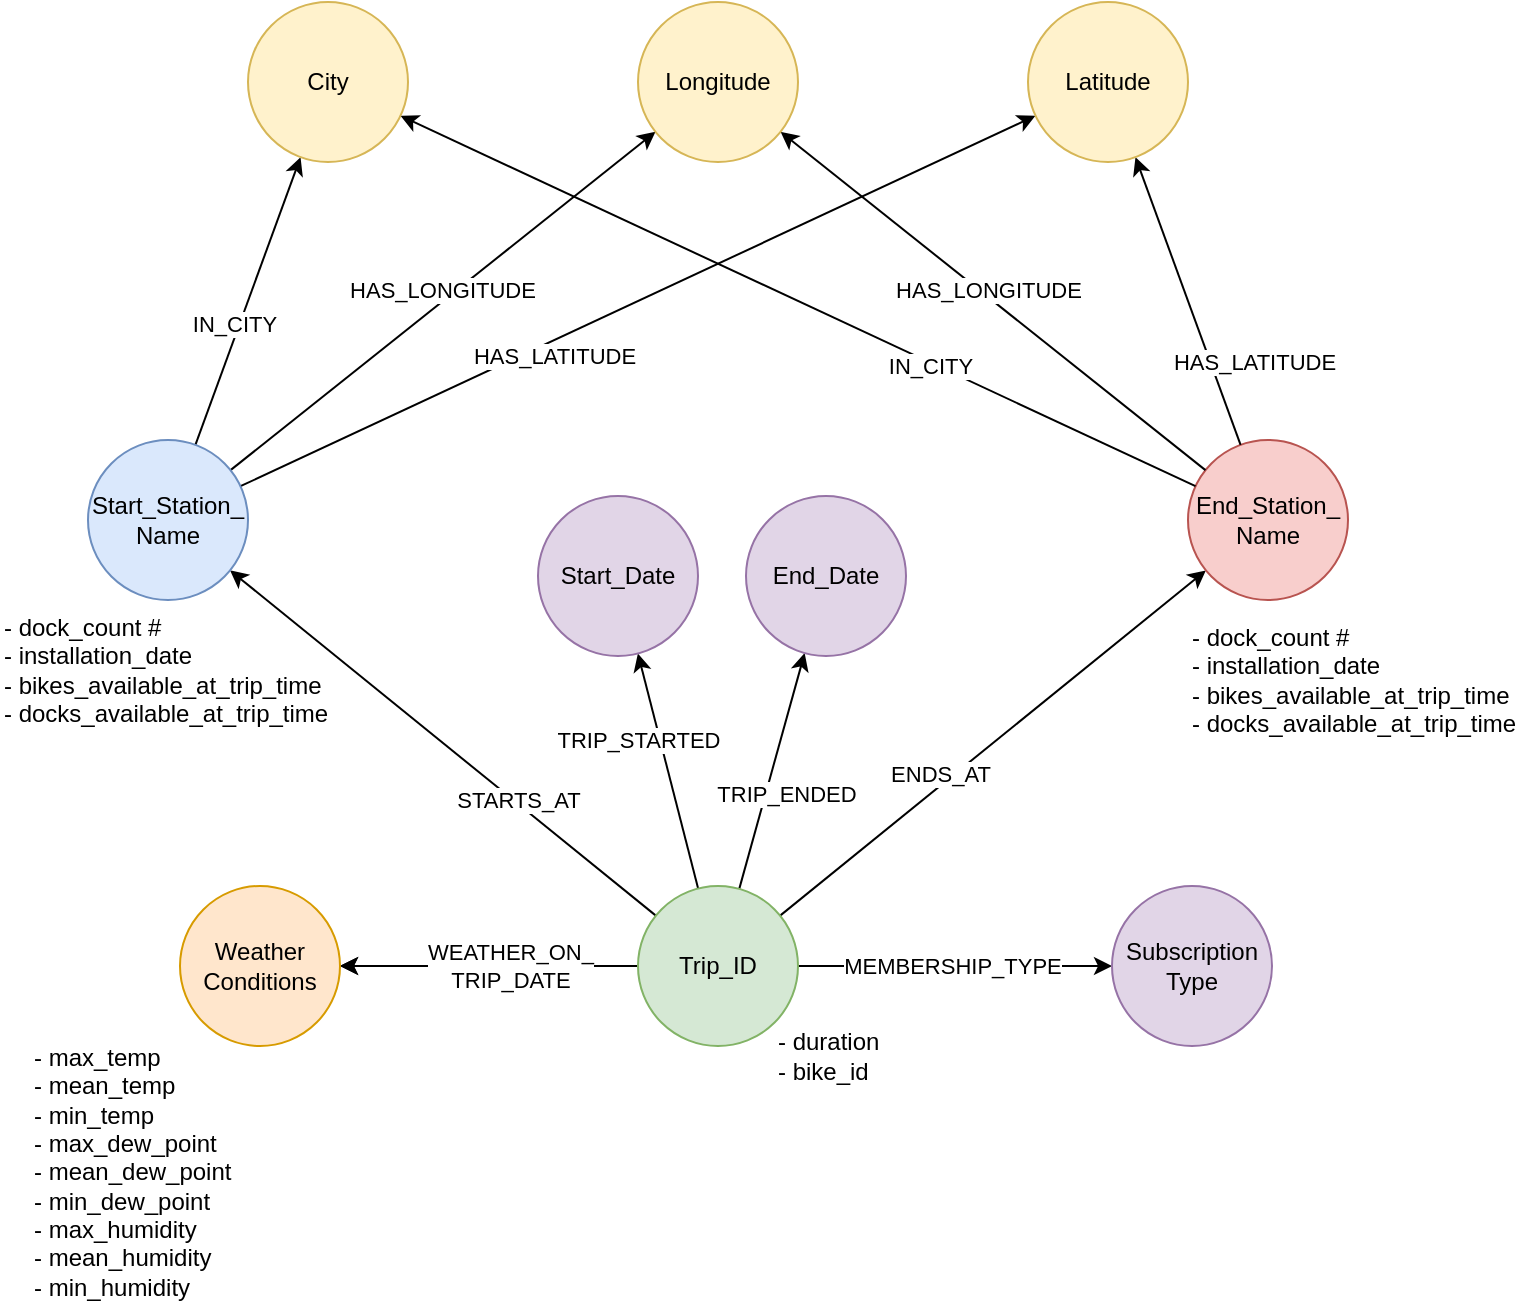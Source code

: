 <mxfile version="14.7.7" type="device" pages="4"><diagram id="IJZCahD86_1TcLqWCrEi" name="SF_Trip_Graph"><mxGraphModel dx="700" dy="784" grid="0" gridSize="10" guides="1" tooltips="1" connect="1" arrows="1" fold="1" page="1" pageScale="1" pageWidth="1200" pageHeight="1920" math="0" shadow="0"><root><mxCell id="0"/><mxCell id="1" parent="0"/><mxCell id="RBRvoY5pQvg8rI7mHX9X-3" value="" style="rounded=0;orthogonalLoop=1;jettySize=auto;html=1;" parent="1" source="RBRvoY5pQvg8rI7mHX9X-1" target="RBRvoY5pQvg8rI7mHX9X-21" edge="1"><mxGeometry relative="1" as="geometry"><mxPoint x="307" y="311" as="targetPoint"/></mxGeometry></mxCell><mxCell id="RBRvoY5pQvg8rI7mHX9X-5" value="" style="rounded=0;orthogonalLoop=1;jettySize=auto;html=1;" parent="1" source="RBRvoY5pQvg8rI7mHX9X-1" target="RBRvoY5pQvg8rI7mHX9X-22" edge="1"><mxGeometry relative="1" as="geometry"><mxPoint x="226.378" y="304.808" as="targetPoint"/></mxGeometry></mxCell><mxCell id="RBRvoY5pQvg8rI7mHX9X-8" value="" style="edgeStyle=none;rounded=0;orthogonalLoop=1;jettySize=auto;html=1;" parent="1" source="RBRvoY5pQvg8rI7mHX9X-1" target="RBRvoY5pQvg8rI7mHX9X-23" edge="1"><mxGeometry relative="1" as="geometry"><mxPoint x="134.446" y="295.721" as="targetPoint"/></mxGeometry></mxCell><mxCell id="RBRvoY5pQvg8rI7mHX9X-11" value="" style="edgeStyle=none;rounded=0;orthogonalLoop=1;jettySize=auto;html=1;endArrow=none;endFill=0;startArrow=classic;startFill=1;" parent="1" source="RBRvoY5pQvg8rI7mHX9X-1" target="RBRvoY5pQvg8rI7mHX9X-10" edge="1"><mxGeometry relative="1" as="geometry"/></mxCell><mxCell id="SVPr6D07vYZUoJaBWF7w-1" value="STARTS_AT" style="edgeLabel;html=1;align=center;verticalAlign=middle;resizable=0;points=[];" parent="RBRvoY5pQvg8rI7mHX9X-11" vertex="1" connectable="0"><mxGeometry x="-0.154" y="1" relative="1" as="geometry"><mxPoint x="53" y="42" as="offset"/></mxGeometry></mxCell><mxCell id="RBRvoY5pQvg8rI7mHX9X-1" value="Start_Station_ Name" style="ellipse;whiteSpace=wrap;html=1;aspect=fixed;fillColor=#dae8fc;strokeColor=#6c8ebf;" parent="1" vertex="1"><mxGeometry x="267" y="391" width="80" height="80" as="geometry"/></mxCell><mxCell id="RBRvoY5pQvg8rI7mHX9X-6" value="- dock_count #&lt;br&gt;&lt;div&gt;&lt;span&gt;- installation_date&lt;/span&gt;&lt;/div&gt;&lt;div&gt;&lt;span&gt;- bikes_available_at_trip_time&lt;/span&gt;&lt;/div&gt;&lt;div&gt;&lt;span&gt;- docks_available_at_trip_time&lt;/span&gt;&lt;/div&gt;" style="text;html=1;align=left;verticalAlign=middle;resizable=0;points=[];autosize=1;strokeColor=none;" parent="1" vertex="1"><mxGeometry x="223" y="476" width="172" height="60" as="geometry"/></mxCell><mxCell id="RBRvoY5pQvg8rI7mHX9X-13" value="" style="edgeStyle=none;rounded=0;orthogonalLoop=1;jettySize=auto;html=1;startArrow=none;startFill=0;endArrow=classic;endFill=1;" parent="1" source="RBRvoY5pQvg8rI7mHX9X-10" target="RBRvoY5pQvg8rI7mHX9X-12" edge="1"><mxGeometry relative="1" as="geometry"/></mxCell><mxCell id="N5DGluroLECF6xUSNelx-7" value="TRIP_STARTED" style="edgeLabel;html=1;align=center;verticalAlign=middle;resizable=0;points=[];" parent="RBRvoY5pQvg8rI7mHX9X-13" vertex="1" connectable="0"><mxGeometry x="0.324" y="2" relative="1" as="geometry"><mxPoint x="-8" y="3" as="offset"/></mxGeometry></mxCell><mxCell id="RBRvoY5pQvg8rI7mHX9X-15" value="" style="edgeStyle=none;rounded=0;orthogonalLoop=1;jettySize=auto;html=1;startArrow=none;startFill=0;endArrow=classic;endFill=1;" parent="1" source="RBRvoY5pQvg8rI7mHX9X-10" target="RBRvoY5pQvg8rI7mHX9X-14" edge="1"><mxGeometry relative="1" as="geometry"/></mxCell><mxCell id="N5DGluroLECF6xUSNelx-8" value="TRIP_ENDED" style="edgeLabel;html=1;align=center;verticalAlign=middle;resizable=0;points=[];" parent="RBRvoY5pQvg8rI7mHX9X-15" vertex="1" connectable="0"><mxGeometry x="-0.213" relative="1" as="geometry"><mxPoint x="10" y="-1" as="offset"/></mxGeometry></mxCell><mxCell id="RBRvoY5pQvg8rI7mHX9X-17" value="" style="edgeStyle=none;rounded=0;orthogonalLoop=1;jettySize=auto;html=1;startArrow=none;startFill=0;endArrow=classic;endFill=1;" parent="1" source="RBRvoY5pQvg8rI7mHX9X-10" target="RBRvoY5pQvg8rI7mHX9X-16" edge="1"><mxGeometry relative="1" as="geometry"/></mxCell><mxCell id="SVPr6D07vYZUoJaBWF7w-2" value="ENDS_AT" style="edgeLabel;html=1;align=center;verticalAlign=middle;resizable=0;points=[];" parent="RBRvoY5pQvg8rI7mHX9X-17" vertex="1" connectable="0"><mxGeometry x="-0.189" y="2" relative="1" as="geometry"><mxPoint x="-5" as="offset"/></mxGeometry></mxCell><mxCell id="RBRvoY5pQvg8rI7mHX9X-25" value="" style="edgeStyle=none;rounded=0;orthogonalLoop=1;jettySize=auto;html=1;startArrow=none;startFill=0;endArrow=classic;endFill=1;" parent="1" source="RBRvoY5pQvg8rI7mHX9X-10" target="RBRvoY5pQvg8rI7mHX9X-24" edge="1"><mxGeometry relative="1" as="geometry"/></mxCell><mxCell id="RBRvoY5pQvg8rI7mHX9X-26" value="" style="edgeStyle=none;rounded=0;orthogonalLoop=1;jettySize=auto;html=1;startArrow=none;startFill=0;endArrow=classic;endFill=1;" parent="1" source="RBRvoY5pQvg8rI7mHX9X-10" target="RBRvoY5pQvg8rI7mHX9X-24" edge="1"><mxGeometry relative="1" as="geometry"/></mxCell><mxCell id="N5DGluroLECF6xUSNelx-9" value="WEATHER_ON_&lt;br&gt;TRIP_DATE" style="edgeLabel;html=1;align=center;verticalAlign=middle;resizable=0;points=[];" parent="RBRvoY5pQvg8rI7mHX9X-26" vertex="1" connectable="0"><mxGeometry x="-0.368" relative="1" as="geometry"><mxPoint x="-17" as="offset"/></mxGeometry></mxCell><mxCell id="RBRvoY5pQvg8rI7mHX9X-28" value="" style="edgeStyle=none;rounded=0;orthogonalLoop=1;jettySize=auto;html=1;startArrow=none;startFill=0;endArrow=classic;endFill=1;" parent="1" source="RBRvoY5pQvg8rI7mHX9X-10" target="RBRvoY5pQvg8rI7mHX9X-27" edge="1"><mxGeometry relative="1" as="geometry"/></mxCell><mxCell id="N5DGluroLECF6xUSNelx-10" value="MEMBERSHIP_TYPE" style="edgeLabel;html=1;align=center;verticalAlign=middle;resizable=0;points=[];" parent="RBRvoY5pQvg8rI7mHX9X-28" vertex="1" connectable="0"><mxGeometry x="0.384" relative="1" as="geometry"><mxPoint x="-32" as="offset"/></mxGeometry></mxCell><mxCell id="RBRvoY5pQvg8rI7mHX9X-10" value="Trip_ID" style="ellipse;whiteSpace=wrap;html=1;aspect=fixed;fillColor=#d5e8d4;strokeColor=#82b366;" parent="1" vertex="1"><mxGeometry x="542" y="614" width="80" height="80" as="geometry"/></mxCell><mxCell id="RBRvoY5pQvg8rI7mHX9X-12" value="Start_Date" style="ellipse;whiteSpace=wrap;html=1;aspect=fixed;fillColor=#e1d5e7;strokeColor=#9673a6;" parent="1" vertex="1"><mxGeometry x="492" y="419" width="80" height="80" as="geometry"/></mxCell><mxCell id="RBRvoY5pQvg8rI7mHX9X-14" value="End_Date" style="ellipse;whiteSpace=wrap;html=1;aspect=fixed;fillColor=#e1d5e7;strokeColor=#9673a6;" parent="1" vertex="1"><mxGeometry x="596" y="419" width="80" height="80" as="geometry"/></mxCell><mxCell id="RBRvoY5pQvg8rI7mHX9X-16" value="End_Station_ Name" style="ellipse;whiteSpace=wrap;html=1;aspect=fixed;fillColor=#f8cecc;strokeColor=#b85450;" parent="1" vertex="1"><mxGeometry x="817" y="391" width="80" height="80" as="geometry"/></mxCell><mxCell id="RBRvoY5pQvg8rI7mHX9X-18" value="" style="rounded=0;orthogonalLoop=1;jettySize=auto;html=1;" parent="1" source="RBRvoY5pQvg8rI7mHX9X-16" target="RBRvoY5pQvg8rI7mHX9X-21" edge="1"><mxGeometry relative="1" as="geometry"><mxPoint x="1058" y="391" as="sourcePoint"/></mxGeometry></mxCell><mxCell id="N5DGluroLECF6xUSNelx-1" value="HAS_LATITUDE" style="edgeLabel;html=1;align=center;verticalAlign=middle;resizable=0;points=[];" parent="RBRvoY5pQvg8rI7mHX9X-18" vertex="1" connectable="0"><mxGeometry x="0.269" y="-1" relative="1" as="geometry"><mxPoint x="39" y="50" as="offset"/></mxGeometry></mxCell><mxCell id="RBRvoY5pQvg8rI7mHX9X-19" value="" style="rounded=0;orthogonalLoop=1;jettySize=auto;html=1;" parent="1" source="RBRvoY5pQvg8rI7mHX9X-16" target="RBRvoY5pQvg8rI7mHX9X-22" edge="1"><mxGeometry relative="1" as="geometry"><mxPoint x="1037.563" y="396.615" as="sourcePoint"/></mxGeometry></mxCell><mxCell id="RBRvoY5pQvg8rI7mHX9X-20" value="" style="edgeStyle=none;rounded=0;orthogonalLoop=1;jettySize=auto;html=1;" parent="1" source="RBRvoY5pQvg8rI7mHX9X-16" target="RBRvoY5pQvg8rI7mHX9X-23" edge="1"><mxGeometry relative="1" as="geometry"><mxPoint x="1026.895" y="405.851" as="sourcePoint"/></mxGeometry></mxCell><mxCell id="N5DGluroLECF6xUSNelx-5" value="IN_CITY" style="edgeLabel;html=1;align=center;verticalAlign=middle;resizable=0;points=[];" parent="RBRvoY5pQvg8rI7mHX9X-20" vertex="1" connectable="0"><mxGeometry x="-0.229" y="4" relative="1" as="geometry"><mxPoint x="22" y="7" as="offset"/></mxGeometry></mxCell><mxCell id="RBRvoY5pQvg8rI7mHX9X-21" value="Latitude" style="ellipse;whiteSpace=wrap;html=1;aspect=fixed;fillColor=#fff2cc;strokeColor=#d6b656;" parent="1" vertex="1"><mxGeometry x="737" y="172" width="80" height="80" as="geometry"/></mxCell><mxCell id="RBRvoY5pQvg8rI7mHX9X-22" value="Longitude" style="ellipse;whiteSpace=wrap;html=1;aspect=fixed;fillColor=#fff2cc;strokeColor=#d6b656;" parent="1" vertex="1"><mxGeometry x="542" y="172" width="80" height="80" as="geometry"/></mxCell><mxCell id="RBRvoY5pQvg8rI7mHX9X-23" value="City" style="ellipse;whiteSpace=wrap;html=1;aspect=fixed;fillColor=#fff2cc;strokeColor=#d6b656;" parent="1" vertex="1"><mxGeometry x="347" y="172" width="80" height="80" as="geometry"/></mxCell><mxCell id="RBRvoY5pQvg8rI7mHX9X-24" value="Weather Conditions" style="ellipse;whiteSpace=wrap;html=1;aspect=fixed;fillColor=#ffe6cc;strokeColor=#d79b00;" parent="1" vertex="1"><mxGeometry x="313" y="614" width="80" height="80" as="geometry"/></mxCell><mxCell id="RBRvoY5pQvg8rI7mHX9X-27" value="Subscription&lt;br&gt;Type" style="ellipse;whiteSpace=wrap;html=1;aspect=fixed;fillColor=#e1d5e7;strokeColor=#9673a6;" parent="1" vertex="1"><mxGeometry x="779" y="614" width="80" height="80" as="geometry"/></mxCell><mxCell id="RBRvoY5pQvg8rI7mHX9X-29" value="- duration&lt;br&gt;- bike_id" style="text;html=1;align=left;verticalAlign=middle;resizable=0;points=[];autosize=1;strokeColor=none;" parent="1" vertex="1"><mxGeometry x="610" y="683" width="61" height="32" as="geometry"/></mxCell><mxCell id="N5DGluroLECF6xUSNelx-2" value="HAS_LATITUDE" style="edgeLabel;html=1;align=center;verticalAlign=middle;resizable=0;points=[];" parent="1" vertex="1" connectable="0"><mxGeometry x="499.997" y="348.995" as="geometry"/></mxCell><mxCell id="N5DGluroLECF6xUSNelx-3" value="HAS_LONGITUDE" style="edgeLabel;html=1;align=center;verticalAlign=middle;resizable=0;points=[];" parent="1" vertex="1" connectable="0"><mxGeometry x="716.997" y="315.995" as="geometry"/></mxCell><mxCell id="N5DGluroLECF6xUSNelx-4" value="HAS_LONGITUDE" style="edgeLabel;html=1;align=center;verticalAlign=middle;resizable=0;points=[];" parent="1" vertex="1" connectable="0"><mxGeometry x="443.997" y="315.995" as="geometry"/></mxCell><mxCell id="N5DGluroLECF6xUSNelx-6" value="IN_CITY" style="edgeLabel;html=1;align=center;verticalAlign=middle;resizable=0;points=[];" parent="1" vertex="1" connectable="0"><mxGeometry x="340.002" y="333.003" as="geometry"/></mxCell><mxCell id="N5DGluroLECF6xUSNelx-12" value="- max_temp&lt;br&gt;- mean_temp&lt;br&gt;- min_temp&lt;br&gt;- max_dew_point&lt;br&gt;- mean_dew_point&lt;br&gt;- min_dew_point&lt;br&gt;- max_humidity&lt;br&gt;- mean_humidity&lt;br&gt;- min_humidity" style="text;html=1;align=left;verticalAlign=middle;resizable=0;points=[];autosize=1;strokeColor=none;" parent="1" vertex="1"><mxGeometry x="238" y="692" width="109" height="130" as="geometry"/></mxCell><mxCell id="N5DGluroLECF6xUSNelx-16" value="- dock_count #&lt;br&gt;&lt;div&gt;&lt;span&gt;- installation_date&lt;/span&gt;&lt;/div&gt;&lt;div&gt;&lt;span&gt;- bikes_available_at_trip_time&lt;/span&gt;&lt;/div&gt;&lt;div&gt;&lt;span&gt;- docks_available_at_trip_time&lt;/span&gt;&lt;/div&gt;" style="text;html=1;align=left;verticalAlign=middle;resizable=0;points=[];autosize=1;strokeColor=none;" parent="1" vertex="1"><mxGeometry x="817" y="481" width="172" height="60" as="geometry"/></mxCell></root></mxGraphModel></diagram><diagram id="OYqGEJ_7tgKmAvIihc0E" name="Start-Stop Projection"><mxGraphModel dx="700" dy="727" grid="0" gridSize="10" guides="1" tooltips="1" connect="1" arrows="1" fold="1" page="1" pageScale="1" pageWidth="1200" pageHeight="1920" math="0" shadow="0"><root><mxCell id="y28wS7otYP-U5dVAsgbT-0"/><mxCell id="y28wS7otYP-U5dVAsgbT-1" parent="y28wS7otYP-U5dVAsgbT-0"/><mxCell id="LceyJF6UUQUSJmbc_A30-3" value="" style="edgeStyle=none;rounded=0;orthogonalLoop=1;jettySize=auto;html=1;" parent="y28wS7otYP-U5dVAsgbT-1" source="LceyJF6UUQUSJmbc_A30-0" target="LceyJF6UUQUSJmbc_A30-1" edge="1"><mxGeometry relative="1" as="geometry"><mxPoint x="427" y="431" as="targetPoint"/></mxGeometry></mxCell><mxCell id="LceyJF6UUQUSJmbc_A30-4" value="TRIP_GOES_FROM" style="edgeLabel;html=1;align=center;verticalAlign=middle;resizable=0;points=[];" parent="LceyJF6UUQUSJmbc_A30-3" vertex="1" connectable="0"><mxGeometry x="-0.36" relative="1" as="geometry"><mxPoint x="24" as="offset"/></mxGeometry></mxCell><mxCell id="LceyJF6UUQUSJmbc_A30-0" value="Start_Station_ Name" style="ellipse;whiteSpace=wrap;html=1;aspect=fixed;fillColor=#dae8fc;strokeColor=#6c8ebf;" parent="y28wS7otYP-U5dVAsgbT-1" vertex="1"><mxGeometry x="267" y="391" width="80" height="80" as="geometry"/></mxCell><mxCell id="LceyJF6UUQUSJmbc_A30-1" value="End_Station_ Name" style="ellipse;whiteSpace=wrap;html=1;aspect=fixed;fillColor=#f8cecc;strokeColor=#b85450;" parent="y28wS7otYP-U5dVAsgbT-1" vertex="1"><mxGeometry x="522" y="391" width="80" height="80" as="geometry"/></mxCell></root></mxGraphModel></diagram><diagram id="ZCXXsvvXniSWRW6k6W-N" name="Start_Station-Subscriber"><mxGraphModel dx="700" dy="727" grid="0" gridSize="10" guides="1" tooltips="1" connect="1" arrows="1" fold="1" page="1" pageScale="1" pageWidth="1200" pageHeight="1920" math="0" shadow="0"><root><mxCell id="MUWCrQGvBN1OI4G6aV7l-0"/><mxCell id="MUWCrQGvBN1OI4G6aV7l-1" parent="MUWCrQGvBN1OI4G6aV7l-0"/><mxCell id="ozP3y4HQNkaqu3s_0vhJ-0" value="" style="edgeStyle=none;rounded=0;orthogonalLoop=1;jettySize=auto;html=1;" parent="MUWCrQGvBN1OI4G6aV7l-1" source="ozP3y4HQNkaqu3s_0vhJ-2" target="ozP3y4HQNkaqu3s_0vhJ-3" edge="1"><mxGeometry relative="1" as="geometry"><mxPoint x="427" y="431" as="targetPoint"/></mxGeometry></mxCell><mxCell id="ozP3y4HQNkaqu3s_0vhJ-1" value="COUNT_OF_TRIPS_BY_&lt;br&gt;MEMBERSHIP_TYPE" style="edgeLabel;html=1;align=center;verticalAlign=middle;resizable=0;points=[];" parent="ozP3y4HQNkaqu3s_0vhJ-0" vertex="1" connectable="0"><mxGeometry x="-0.36" relative="1" as="geometry"><mxPoint x="28" y="-8" as="offset"/></mxGeometry></mxCell><mxCell id="ozP3y4HQNkaqu3s_0vhJ-2" value="Start_Station_ Name" style="ellipse;whiteSpace=wrap;html=1;aspect=fixed;fillColor=#dae8fc;strokeColor=#6c8ebf;" parent="MUWCrQGvBN1OI4G6aV7l-1" vertex="1"><mxGeometry x="267" y="391" width="80" height="80" as="geometry"/></mxCell><mxCell id="ozP3y4HQNkaqu3s_0vhJ-3" value="Subscription_&lt;br&gt;Type" style="ellipse;whiteSpace=wrap;html=1;aspect=fixed;fillColor=#e1d5e7;strokeColor=#9673a6;" parent="MUWCrQGvBN1OI4G6aV7l-1" vertex="1"><mxGeometry x="522" y="391" width="80" height="80" as="geometry"/></mxCell></root></mxGraphModel></diagram><diagram id="qpsdGDfv6Ovsn8Q21g9l" name="Notes"><mxGraphModel dx="1422" dy="737" grid="0" gridSize="10" guides="1" tooltips="1" connect="1" arrows="1" fold="1" page="1" pageScale="1" pageWidth="1200" pageHeight="1920" math="0" shadow="0"><root><mxCell id="yrHvHGPCym0Rc8tgNNej-0"/><mxCell id="yrHvHGPCym0Rc8tgNNej-1" parent="yrHvHGPCym0Rc8tgNNej-0"/><mxCell id="yrHvHGPCym0Rc8tgNNej-2" value="&lt;div style=&quot;text-align: left&quot;&gt;* Notes:&amp;nbsp;&lt;/div&gt;&lt;div style=&quot;text-align: left&quot;&gt;- Reduce the data set to 6 months - 1 year of time starting with the most recent data.&amp;nbsp; The installation dates on the stations are different so we don't want to use the older data.&amp;nbsp;&lt;/div&gt;&lt;div style=&quot;text-align: left&quot;&gt;- Need to figure out how I want to weight values between stations.&amp;nbsp; Maybe sum of trips between them?&amp;nbsp;&lt;/div&gt;&lt;div style=&quot;text-align: left&quot;&gt;- Granularity of weather data is on the day level while&amp;nbsp;&lt;/div&gt;&lt;div style=&quot;text-align: left&quot;&gt;- Should remove outliers with duration times that are ridiculously high&amp;nbsp;&lt;/div&gt;" style="text;html=1;align=center;verticalAlign=middle;resizable=0;points=[];autosize=1;strokeColor=none;" vertex="1" parent="yrHvHGPCym0Rc8tgNNej-1"><mxGeometry x="174" y="216" width="938" height="74" as="geometry"/></mxCell></root></mxGraphModel></diagram></mxfile>